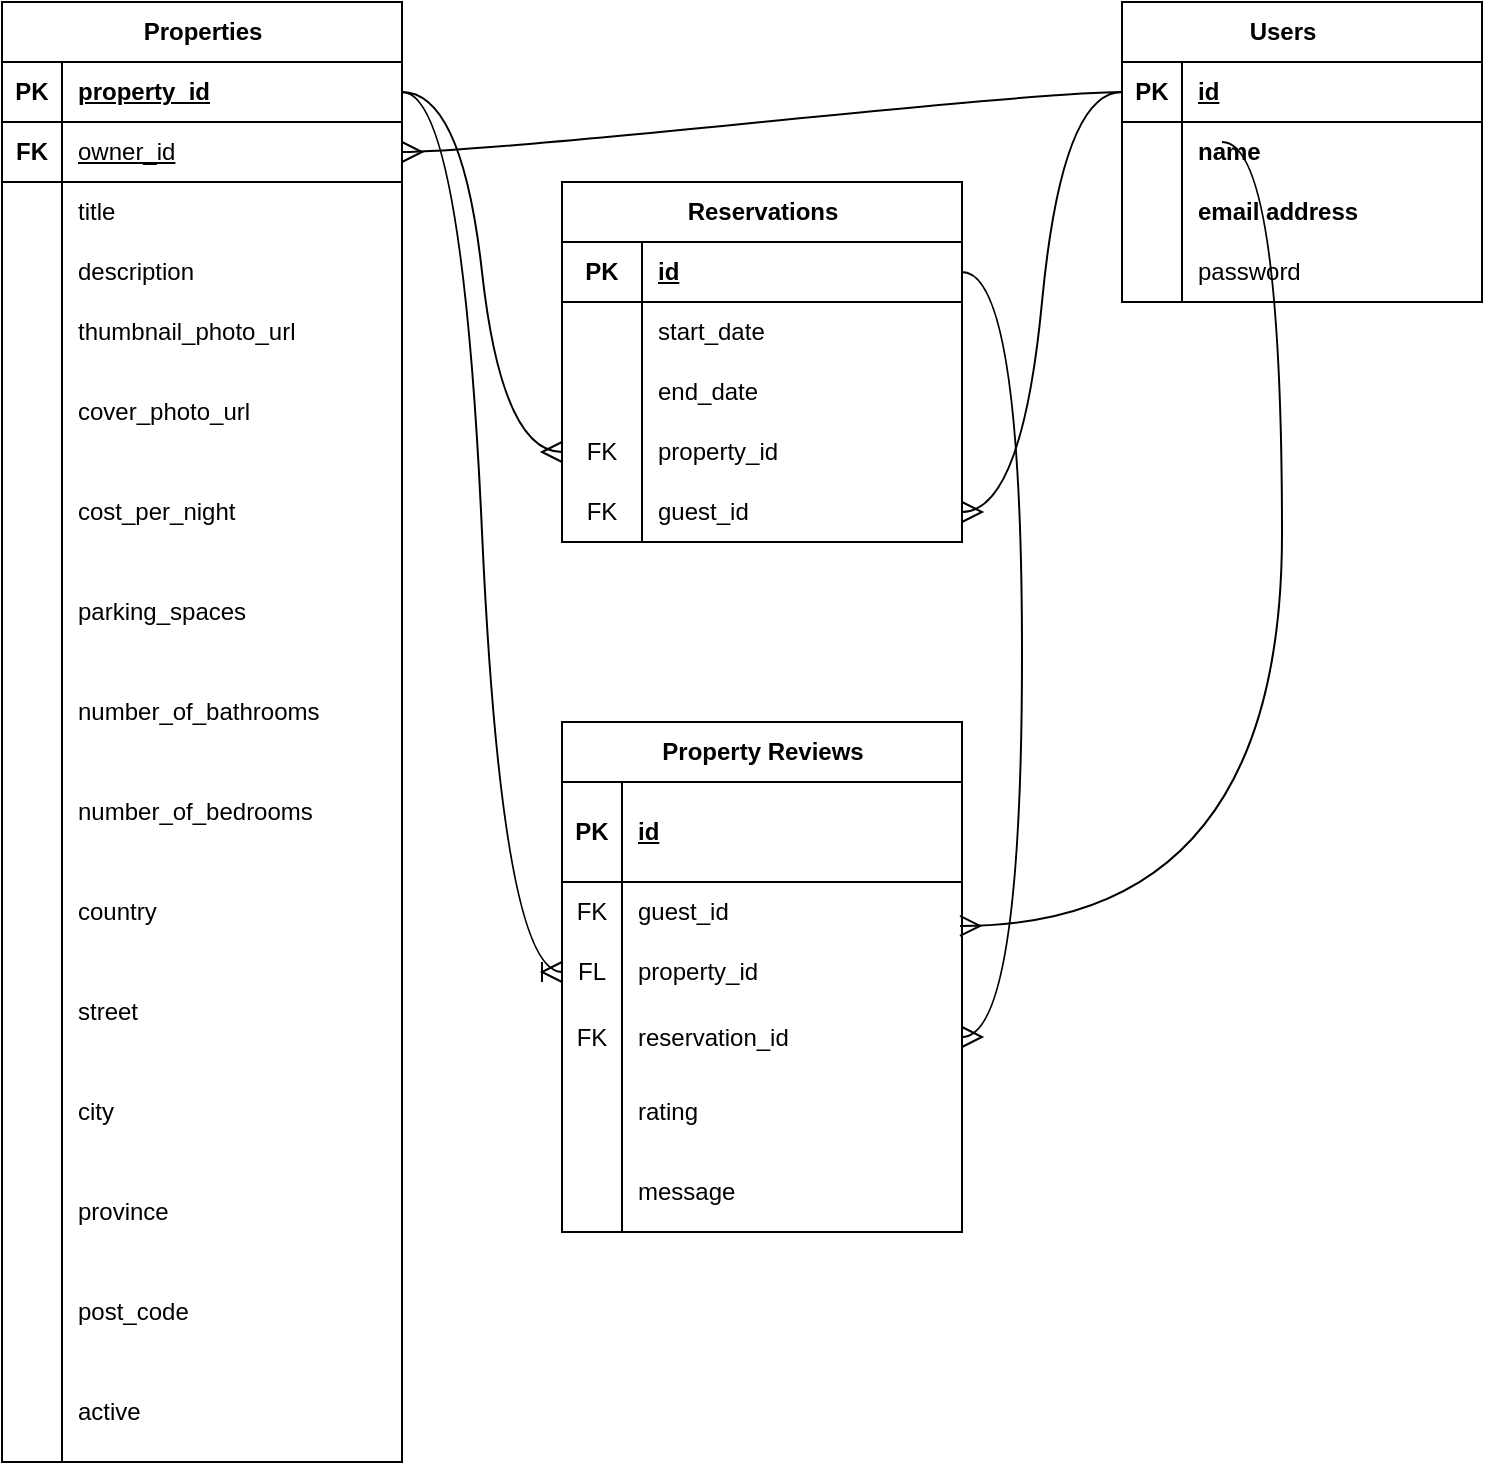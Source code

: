 <mxfile version="24.2.3" type="device">
  <diagram id="R2lEEEUBdFMjLlhIrx00" name="Page-1">
    <mxGraphModel dx="576" dy="642" grid="1" gridSize="10" guides="1" tooltips="1" connect="1" arrows="1" fold="1" page="1" pageScale="1" pageWidth="850" pageHeight="1100" math="0" shadow="0" extFonts="Permanent Marker^https://fonts.googleapis.com/css?family=Permanent+Marker">
      <root>
        <mxCell id="0" />
        <mxCell id="1" parent="0" />
        <mxCell id="JRQ84hIcLG89uaRr6k2U-57" value="Users&lt;span style=&quot;white-space: pre;&quot;&gt;&#x9;&lt;/span&gt;" style="shape=table;startSize=30;container=1;collapsible=1;childLayout=tableLayout;fixedRows=1;rowLines=0;fontStyle=1;align=center;resizeLast=1;html=1;" parent="1" vertex="1">
          <mxGeometry x="640" y="110" width="180" height="150" as="geometry" />
        </mxCell>
        <mxCell id="JRQ84hIcLG89uaRr6k2U-58" value="" style="shape=tableRow;horizontal=0;startSize=0;swimlaneHead=0;swimlaneBody=0;fillColor=none;collapsible=0;dropTarget=0;points=[[0,0.5],[1,0.5]];portConstraint=eastwest;top=0;left=0;right=0;bottom=1;" parent="JRQ84hIcLG89uaRr6k2U-57" vertex="1">
          <mxGeometry y="30" width="180" height="30" as="geometry" />
        </mxCell>
        <mxCell id="JRQ84hIcLG89uaRr6k2U-59" value="PK" style="shape=partialRectangle;connectable=0;fillColor=none;top=0;left=0;bottom=0;right=0;fontStyle=1;overflow=hidden;whiteSpace=wrap;html=1;" parent="JRQ84hIcLG89uaRr6k2U-58" vertex="1">
          <mxGeometry width="30" height="30" as="geometry">
            <mxRectangle width="30" height="30" as="alternateBounds" />
          </mxGeometry>
        </mxCell>
        <mxCell id="JRQ84hIcLG89uaRr6k2U-60" value="id" style="shape=partialRectangle;connectable=0;fillColor=none;top=0;left=0;bottom=0;right=0;align=left;spacingLeft=6;fontStyle=5;overflow=hidden;whiteSpace=wrap;html=1;" parent="JRQ84hIcLG89uaRr6k2U-58" vertex="1">
          <mxGeometry x="30" width="150" height="30" as="geometry">
            <mxRectangle width="150" height="30" as="alternateBounds" />
          </mxGeometry>
        </mxCell>
        <mxCell id="JRQ84hIcLG89uaRr6k2U-61" value="" style="shape=tableRow;horizontal=0;startSize=0;swimlaneHead=0;swimlaneBody=0;fillColor=none;collapsible=0;dropTarget=0;points=[[0,0.5],[1,0.5]];portConstraint=eastwest;top=0;left=0;right=0;bottom=0;" parent="JRQ84hIcLG89uaRr6k2U-57" vertex="1">
          <mxGeometry y="60" width="180" height="30" as="geometry" />
        </mxCell>
        <mxCell id="JRQ84hIcLG89uaRr6k2U-62" value="" style="shape=partialRectangle;connectable=0;fillColor=none;top=0;left=0;bottom=0;right=0;editable=1;overflow=hidden;whiteSpace=wrap;html=1;" parent="JRQ84hIcLG89uaRr6k2U-61" vertex="1">
          <mxGeometry width="30" height="30" as="geometry">
            <mxRectangle width="30" height="30" as="alternateBounds" />
          </mxGeometry>
        </mxCell>
        <mxCell id="JRQ84hIcLG89uaRr6k2U-63" value="name" style="shape=partialRectangle;connectable=0;fillColor=none;top=0;left=0;bottom=0;right=0;align=left;spacingLeft=6;overflow=hidden;whiteSpace=wrap;html=1;fontStyle=1" parent="JRQ84hIcLG89uaRr6k2U-61" vertex="1">
          <mxGeometry x="30" width="150" height="30" as="geometry">
            <mxRectangle width="150" height="30" as="alternateBounds" />
          </mxGeometry>
        </mxCell>
        <mxCell id="JRQ84hIcLG89uaRr6k2U-64" value="" style="shape=tableRow;horizontal=0;startSize=0;swimlaneHead=0;swimlaneBody=0;fillColor=none;collapsible=0;dropTarget=0;points=[[0,0.5],[1,0.5]];portConstraint=eastwest;top=0;left=0;right=0;bottom=0;" parent="JRQ84hIcLG89uaRr6k2U-57" vertex="1">
          <mxGeometry y="90" width="180" height="30" as="geometry" />
        </mxCell>
        <mxCell id="JRQ84hIcLG89uaRr6k2U-65" value="" style="shape=partialRectangle;connectable=0;fillColor=none;top=0;left=0;bottom=0;right=0;editable=1;overflow=hidden;whiteSpace=wrap;html=1;" parent="JRQ84hIcLG89uaRr6k2U-64" vertex="1">
          <mxGeometry width="30" height="30" as="geometry">
            <mxRectangle width="30" height="30" as="alternateBounds" />
          </mxGeometry>
        </mxCell>
        <mxCell id="JRQ84hIcLG89uaRr6k2U-66" value="email address" style="shape=partialRectangle;connectable=0;fillColor=none;top=0;left=0;bottom=0;right=0;align=left;spacingLeft=6;overflow=hidden;whiteSpace=wrap;html=1;fontStyle=1" parent="JRQ84hIcLG89uaRr6k2U-64" vertex="1">
          <mxGeometry x="30" width="150" height="30" as="geometry">
            <mxRectangle width="150" height="30" as="alternateBounds" />
          </mxGeometry>
        </mxCell>
        <mxCell id="JRQ84hIcLG89uaRr6k2U-67" value="" style="shape=tableRow;horizontal=0;startSize=0;swimlaneHead=0;swimlaneBody=0;fillColor=none;collapsible=0;dropTarget=0;points=[[0,0.5],[1,0.5]];portConstraint=eastwest;top=0;left=0;right=0;bottom=0;fontStyle=1" parent="JRQ84hIcLG89uaRr6k2U-57" vertex="1">
          <mxGeometry y="120" width="180" height="30" as="geometry" />
        </mxCell>
        <mxCell id="JRQ84hIcLG89uaRr6k2U-68" value="" style="shape=partialRectangle;connectable=0;fillColor=none;top=0;left=0;bottom=0;right=0;editable=1;overflow=hidden;whiteSpace=wrap;html=1;" parent="JRQ84hIcLG89uaRr6k2U-67" vertex="1">
          <mxGeometry width="30" height="30" as="geometry">
            <mxRectangle width="30" height="30" as="alternateBounds" />
          </mxGeometry>
        </mxCell>
        <mxCell id="JRQ84hIcLG89uaRr6k2U-69" value="password" style="shape=partialRectangle;connectable=0;fillColor=none;top=0;left=0;bottom=0;right=0;align=left;spacingLeft=6;overflow=hidden;whiteSpace=wrap;html=1;" parent="JRQ84hIcLG89uaRr6k2U-67" vertex="1">
          <mxGeometry x="30" width="150" height="30" as="geometry">
            <mxRectangle width="150" height="30" as="alternateBounds" />
          </mxGeometry>
        </mxCell>
        <mxCell id="JRQ84hIcLG89uaRr6k2U-70" value="Reservations" style="shape=table;startSize=30;container=1;collapsible=1;childLayout=tableLayout;fixedRows=1;rowLines=0;fontStyle=1;align=center;resizeLast=1;html=1;" parent="1" vertex="1">
          <mxGeometry x="360" y="200" width="200" height="180" as="geometry" />
        </mxCell>
        <mxCell id="JRQ84hIcLG89uaRr6k2U-71" value="" style="shape=tableRow;horizontal=0;startSize=0;swimlaneHead=0;swimlaneBody=0;fillColor=none;collapsible=0;dropTarget=0;points=[[0,0.5],[1,0.5]];portConstraint=eastwest;top=0;left=0;right=0;bottom=1;" parent="JRQ84hIcLG89uaRr6k2U-70" vertex="1">
          <mxGeometry y="30" width="200" height="30" as="geometry" />
        </mxCell>
        <mxCell id="JRQ84hIcLG89uaRr6k2U-72" value="PK" style="shape=partialRectangle;connectable=0;fillColor=none;top=0;left=0;bottom=0;right=0;fontStyle=1;overflow=hidden;whiteSpace=wrap;html=1;" parent="JRQ84hIcLG89uaRr6k2U-71" vertex="1">
          <mxGeometry width="40" height="30" as="geometry">
            <mxRectangle width="40" height="30" as="alternateBounds" />
          </mxGeometry>
        </mxCell>
        <mxCell id="JRQ84hIcLG89uaRr6k2U-73" value="id" style="shape=partialRectangle;connectable=0;fillColor=none;top=0;left=0;bottom=0;right=0;align=left;spacingLeft=6;fontStyle=5;overflow=hidden;whiteSpace=wrap;html=1;" parent="JRQ84hIcLG89uaRr6k2U-71" vertex="1">
          <mxGeometry x="40" width="160" height="30" as="geometry">
            <mxRectangle width="160" height="30" as="alternateBounds" />
          </mxGeometry>
        </mxCell>
        <mxCell id="JRQ84hIcLG89uaRr6k2U-74" value="" style="shape=tableRow;horizontal=0;startSize=0;swimlaneHead=0;swimlaneBody=0;fillColor=none;collapsible=0;dropTarget=0;points=[[0,0.5],[1,0.5]];portConstraint=eastwest;top=0;left=0;right=0;bottom=0;" parent="JRQ84hIcLG89uaRr6k2U-70" vertex="1">
          <mxGeometry y="60" width="200" height="30" as="geometry" />
        </mxCell>
        <mxCell id="JRQ84hIcLG89uaRr6k2U-75" value="" style="shape=partialRectangle;connectable=0;fillColor=none;top=0;left=0;bottom=0;right=0;editable=1;overflow=hidden;whiteSpace=wrap;html=1;" parent="JRQ84hIcLG89uaRr6k2U-74" vertex="1">
          <mxGeometry width="40" height="30" as="geometry">
            <mxRectangle width="40" height="30" as="alternateBounds" />
          </mxGeometry>
        </mxCell>
        <mxCell id="JRQ84hIcLG89uaRr6k2U-76" value="start_date" style="shape=partialRectangle;connectable=0;fillColor=none;top=0;left=0;bottom=0;right=0;align=left;spacingLeft=6;overflow=hidden;whiteSpace=wrap;html=1;" parent="JRQ84hIcLG89uaRr6k2U-74" vertex="1">
          <mxGeometry x="40" width="160" height="30" as="geometry">
            <mxRectangle width="160" height="30" as="alternateBounds" />
          </mxGeometry>
        </mxCell>
        <mxCell id="JRQ84hIcLG89uaRr6k2U-77" value="" style="shape=tableRow;horizontal=0;startSize=0;swimlaneHead=0;swimlaneBody=0;fillColor=none;collapsible=0;dropTarget=0;points=[[0,0.5],[1,0.5]];portConstraint=eastwest;top=0;left=0;right=0;bottom=0;" parent="JRQ84hIcLG89uaRr6k2U-70" vertex="1">
          <mxGeometry y="90" width="200" height="30" as="geometry" />
        </mxCell>
        <mxCell id="JRQ84hIcLG89uaRr6k2U-78" value="" style="shape=partialRectangle;connectable=0;fillColor=none;top=0;left=0;bottom=0;right=0;editable=1;overflow=hidden;whiteSpace=wrap;html=1;" parent="JRQ84hIcLG89uaRr6k2U-77" vertex="1">
          <mxGeometry width="40" height="30" as="geometry">
            <mxRectangle width="40" height="30" as="alternateBounds" />
          </mxGeometry>
        </mxCell>
        <mxCell id="JRQ84hIcLG89uaRr6k2U-79" value="end_date" style="shape=partialRectangle;connectable=0;fillColor=none;top=0;left=0;bottom=0;right=0;align=left;spacingLeft=6;overflow=hidden;whiteSpace=wrap;html=1;" parent="JRQ84hIcLG89uaRr6k2U-77" vertex="1">
          <mxGeometry x="40" width="160" height="30" as="geometry">
            <mxRectangle width="160" height="30" as="alternateBounds" />
          </mxGeometry>
        </mxCell>
        <mxCell id="JRQ84hIcLG89uaRr6k2U-80" value="" style="shape=tableRow;horizontal=0;startSize=0;swimlaneHead=0;swimlaneBody=0;fillColor=none;collapsible=0;dropTarget=0;points=[[0,0.5],[1,0.5]];portConstraint=eastwest;top=0;left=0;right=0;bottom=0;" parent="JRQ84hIcLG89uaRr6k2U-70" vertex="1">
          <mxGeometry y="120" width="200" height="30" as="geometry" />
        </mxCell>
        <mxCell id="JRQ84hIcLG89uaRr6k2U-81" value="FK" style="shape=partialRectangle;connectable=0;fillColor=none;top=0;left=0;bottom=0;right=0;editable=1;overflow=hidden;whiteSpace=wrap;html=1;" parent="JRQ84hIcLG89uaRr6k2U-80" vertex="1">
          <mxGeometry width="40" height="30" as="geometry">
            <mxRectangle width="40" height="30" as="alternateBounds" />
          </mxGeometry>
        </mxCell>
        <mxCell id="JRQ84hIcLG89uaRr6k2U-82" value="property_id" style="shape=partialRectangle;connectable=0;fillColor=none;top=0;left=0;bottom=0;right=0;align=left;spacingLeft=6;overflow=hidden;whiteSpace=wrap;html=1;" parent="JRQ84hIcLG89uaRr6k2U-80" vertex="1">
          <mxGeometry x="40" width="160" height="30" as="geometry">
            <mxRectangle width="160" height="30" as="alternateBounds" />
          </mxGeometry>
        </mxCell>
        <mxCell id="TPzhGmkGoJTmbgq7NkFf-1" value="" style="shape=tableRow;horizontal=0;startSize=0;swimlaneHead=0;swimlaneBody=0;fillColor=none;collapsible=0;dropTarget=0;points=[[0,0.5],[1,0.5]];portConstraint=eastwest;top=0;left=0;right=0;bottom=0;" vertex="1" parent="JRQ84hIcLG89uaRr6k2U-70">
          <mxGeometry y="150" width="200" height="30" as="geometry" />
        </mxCell>
        <mxCell id="TPzhGmkGoJTmbgq7NkFf-2" value="FK" style="shape=partialRectangle;connectable=0;fillColor=none;top=0;left=0;bottom=0;right=0;editable=1;overflow=hidden;whiteSpace=wrap;html=1;" vertex="1" parent="TPzhGmkGoJTmbgq7NkFf-1">
          <mxGeometry width="40" height="30" as="geometry">
            <mxRectangle width="40" height="30" as="alternateBounds" />
          </mxGeometry>
        </mxCell>
        <mxCell id="TPzhGmkGoJTmbgq7NkFf-3" value="guest_id" style="shape=partialRectangle;connectable=0;fillColor=none;top=0;left=0;bottom=0;right=0;align=left;spacingLeft=6;overflow=hidden;whiteSpace=wrap;html=1;" vertex="1" parent="TPzhGmkGoJTmbgq7NkFf-1">
          <mxGeometry x="40" width="160" height="30" as="geometry">
            <mxRectangle width="160" height="30" as="alternateBounds" />
          </mxGeometry>
        </mxCell>
        <mxCell id="JRQ84hIcLG89uaRr6k2U-83" value="Properties" style="shape=table;startSize=30;container=1;collapsible=1;childLayout=tableLayout;fixedRows=1;rowLines=0;fontStyle=1;align=center;resizeLast=1;html=1;" parent="1" vertex="1">
          <mxGeometry x="80" y="110" width="200" height="730" as="geometry" />
        </mxCell>
        <mxCell id="JRQ84hIcLG89uaRr6k2U-84" value="" style="shape=tableRow;horizontal=0;startSize=0;swimlaneHead=0;swimlaneBody=0;fillColor=none;collapsible=0;dropTarget=0;points=[[0,0.5],[1,0.5]];portConstraint=eastwest;top=0;left=0;right=0;bottom=1;" parent="JRQ84hIcLG89uaRr6k2U-83" vertex="1">
          <mxGeometry y="30" width="200" height="30" as="geometry" />
        </mxCell>
        <mxCell id="JRQ84hIcLG89uaRr6k2U-85" value="PK" style="shape=partialRectangle;connectable=0;fillColor=none;top=0;left=0;bottom=0;right=0;fontStyle=1;overflow=hidden;whiteSpace=wrap;html=1;" parent="JRQ84hIcLG89uaRr6k2U-84" vertex="1">
          <mxGeometry width="30" height="30" as="geometry">
            <mxRectangle width="30" height="30" as="alternateBounds" />
          </mxGeometry>
        </mxCell>
        <mxCell id="JRQ84hIcLG89uaRr6k2U-86" value="property_id" style="shape=partialRectangle;connectable=0;fillColor=none;top=0;left=0;bottom=0;right=0;align=left;spacingLeft=6;fontStyle=5;overflow=hidden;whiteSpace=wrap;html=1;" parent="JRQ84hIcLG89uaRr6k2U-84" vertex="1">
          <mxGeometry x="30" width="170" height="30" as="geometry">
            <mxRectangle width="170" height="30" as="alternateBounds" />
          </mxGeometry>
        </mxCell>
        <mxCell id="JRQ84hIcLG89uaRr6k2U-195" value="" style="shape=tableRow;horizontal=0;startSize=0;swimlaneHead=0;swimlaneBody=0;fillColor=none;collapsible=0;dropTarget=0;points=[[0,0.5],[1,0.5]];portConstraint=eastwest;top=0;left=0;right=0;bottom=1;" parent="JRQ84hIcLG89uaRr6k2U-83" vertex="1">
          <mxGeometry y="60" width="200" height="30" as="geometry" />
        </mxCell>
        <mxCell id="JRQ84hIcLG89uaRr6k2U-196" value="FK" style="shape=partialRectangle;connectable=0;fillColor=none;top=0;left=0;bottom=0;right=0;fontStyle=1;overflow=hidden;whiteSpace=wrap;html=1;" parent="JRQ84hIcLG89uaRr6k2U-195" vertex="1">
          <mxGeometry width="30" height="30" as="geometry">
            <mxRectangle width="30" height="30" as="alternateBounds" />
          </mxGeometry>
        </mxCell>
        <mxCell id="JRQ84hIcLG89uaRr6k2U-197" value="owner_id" style="shape=partialRectangle;connectable=0;fillColor=none;top=0;left=0;bottom=0;right=0;align=left;spacingLeft=6;fontStyle=4;overflow=hidden;whiteSpace=wrap;html=1;" parent="JRQ84hIcLG89uaRr6k2U-195" vertex="1">
          <mxGeometry x="30" width="170" height="30" as="geometry">
            <mxRectangle width="170" height="30" as="alternateBounds" />
          </mxGeometry>
        </mxCell>
        <mxCell id="JRQ84hIcLG89uaRr6k2U-87" value="" style="shape=tableRow;horizontal=0;startSize=0;swimlaneHead=0;swimlaneBody=0;fillColor=none;collapsible=0;dropTarget=0;points=[[0,0.5],[1,0.5]];portConstraint=eastwest;top=0;left=0;right=0;bottom=0;" parent="JRQ84hIcLG89uaRr6k2U-83" vertex="1">
          <mxGeometry y="90" width="200" height="30" as="geometry" />
        </mxCell>
        <mxCell id="JRQ84hIcLG89uaRr6k2U-88" value="" style="shape=partialRectangle;connectable=0;fillColor=none;top=0;left=0;bottom=0;right=0;editable=1;overflow=hidden;whiteSpace=wrap;html=1;" parent="JRQ84hIcLG89uaRr6k2U-87" vertex="1">
          <mxGeometry width="30" height="30" as="geometry">
            <mxRectangle width="30" height="30" as="alternateBounds" />
          </mxGeometry>
        </mxCell>
        <mxCell id="JRQ84hIcLG89uaRr6k2U-89" value="title" style="shape=partialRectangle;connectable=0;fillColor=none;top=0;left=0;bottom=0;right=0;align=left;spacingLeft=6;overflow=hidden;whiteSpace=wrap;html=1;" parent="JRQ84hIcLG89uaRr6k2U-87" vertex="1">
          <mxGeometry x="30" width="170" height="30" as="geometry">
            <mxRectangle width="170" height="30" as="alternateBounds" />
          </mxGeometry>
        </mxCell>
        <mxCell id="JRQ84hIcLG89uaRr6k2U-90" value="" style="shape=tableRow;horizontal=0;startSize=0;swimlaneHead=0;swimlaneBody=0;fillColor=none;collapsible=0;dropTarget=0;points=[[0,0.5],[1,0.5]];portConstraint=eastwest;top=0;left=0;right=0;bottom=0;" parent="JRQ84hIcLG89uaRr6k2U-83" vertex="1">
          <mxGeometry y="120" width="200" height="30" as="geometry" />
        </mxCell>
        <mxCell id="JRQ84hIcLG89uaRr6k2U-91" value="" style="shape=partialRectangle;connectable=0;fillColor=none;top=0;left=0;bottom=0;right=0;editable=1;overflow=hidden;whiteSpace=wrap;html=1;" parent="JRQ84hIcLG89uaRr6k2U-90" vertex="1">
          <mxGeometry width="30" height="30" as="geometry">
            <mxRectangle width="30" height="30" as="alternateBounds" />
          </mxGeometry>
        </mxCell>
        <mxCell id="JRQ84hIcLG89uaRr6k2U-92" value="description" style="shape=partialRectangle;connectable=0;fillColor=none;top=0;left=0;bottom=0;right=0;align=left;spacingLeft=6;overflow=hidden;whiteSpace=wrap;html=1;" parent="JRQ84hIcLG89uaRr6k2U-90" vertex="1">
          <mxGeometry x="30" width="170" height="30" as="geometry">
            <mxRectangle width="170" height="30" as="alternateBounds" />
          </mxGeometry>
        </mxCell>
        <mxCell id="JRQ84hIcLG89uaRr6k2U-93" value="" style="shape=tableRow;horizontal=0;startSize=0;swimlaneHead=0;swimlaneBody=0;fillColor=none;collapsible=0;dropTarget=0;points=[[0,0.5],[1,0.5]];portConstraint=eastwest;top=0;left=0;right=0;bottom=0;" parent="JRQ84hIcLG89uaRr6k2U-83" vertex="1">
          <mxGeometry y="150" width="200" height="30" as="geometry" />
        </mxCell>
        <mxCell id="JRQ84hIcLG89uaRr6k2U-94" value="" style="shape=partialRectangle;connectable=0;fillColor=none;top=0;left=0;bottom=0;right=0;editable=1;overflow=hidden;whiteSpace=wrap;html=1;" parent="JRQ84hIcLG89uaRr6k2U-93" vertex="1">
          <mxGeometry width="30" height="30" as="geometry">
            <mxRectangle width="30" height="30" as="alternateBounds" />
          </mxGeometry>
        </mxCell>
        <mxCell id="JRQ84hIcLG89uaRr6k2U-95" value="thumbnail_photo_url" style="shape=partialRectangle;connectable=0;fillColor=none;top=0;left=0;bottom=0;right=0;align=left;spacingLeft=6;overflow=hidden;whiteSpace=wrap;html=1;" parent="JRQ84hIcLG89uaRr6k2U-93" vertex="1">
          <mxGeometry x="30" width="170" height="30" as="geometry">
            <mxRectangle width="170" height="30" as="alternateBounds" />
          </mxGeometry>
        </mxCell>
        <mxCell id="JRQ84hIcLG89uaRr6k2U-149" value="" style="shape=tableRow;horizontal=0;startSize=0;swimlaneHead=0;swimlaneBody=0;fillColor=none;collapsible=0;dropTarget=0;points=[[0,0.5],[1,0.5]];portConstraint=eastwest;top=0;left=0;right=0;bottom=0;" parent="JRQ84hIcLG89uaRr6k2U-83" vertex="1">
          <mxGeometry y="180" width="200" height="50" as="geometry" />
        </mxCell>
        <mxCell id="JRQ84hIcLG89uaRr6k2U-150" value="" style="shape=partialRectangle;connectable=0;fillColor=none;top=0;left=0;bottom=0;right=0;editable=1;overflow=hidden;whiteSpace=wrap;html=1;" parent="JRQ84hIcLG89uaRr6k2U-149" vertex="1">
          <mxGeometry width="30" height="50" as="geometry">
            <mxRectangle width="30" height="50" as="alternateBounds" />
          </mxGeometry>
        </mxCell>
        <mxCell id="JRQ84hIcLG89uaRr6k2U-151" value="cover_photo_url" style="shape=partialRectangle;connectable=0;fillColor=none;top=0;left=0;bottom=0;right=0;align=left;spacingLeft=6;overflow=hidden;whiteSpace=wrap;html=1;" parent="JRQ84hIcLG89uaRr6k2U-149" vertex="1">
          <mxGeometry x="30" width="170" height="50" as="geometry">
            <mxRectangle width="170" height="50" as="alternateBounds" />
          </mxGeometry>
        </mxCell>
        <mxCell id="JRQ84hIcLG89uaRr6k2U-152" value="" style="shape=tableRow;horizontal=0;startSize=0;swimlaneHead=0;swimlaneBody=0;fillColor=none;collapsible=0;dropTarget=0;points=[[0,0.5],[1,0.5]];portConstraint=eastwest;top=0;left=0;right=0;bottom=0;" parent="JRQ84hIcLG89uaRr6k2U-83" vertex="1">
          <mxGeometry y="230" width="200" height="50" as="geometry" />
        </mxCell>
        <mxCell id="JRQ84hIcLG89uaRr6k2U-153" value="" style="shape=partialRectangle;connectable=0;fillColor=none;top=0;left=0;bottom=0;right=0;editable=1;overflow=hidden;whiteSpace=wrap;html=1;" parent="JRQ84hIcLG89uaRr6k2U-152" vertex="1">
          <mxGeometry width="30" height="50" as="geometry">
            <mxRectangle width="30" height="50" as="alternateBounds" />
          </mxGeometry>
        </mxCell>
        <mxCell id="JRQ84hIcLG89uaRr6k2U-154" value="cost_per_night" style="shape=partialRectangle;connectable=0;fillColor=none;top=0;left=0;bottom=0;right=0;align=left;spacingLeft=6;overflow=hidden;whiteSpace=wrap;html=1;" parent="JRQ84hIcLG89uaRr6k2U-152" vertex="1">
          <mxGeometry x="30" width="170" height="50" as="geometry">
            <mxRectangle width="170" height="50" as="alternateBounds" />
          </mxGeometry>
        </mxCell>
        <mxCell id="JRQ84hIcLG89uaRr6k2U-155" value="" style="shape=tableRow;horizontal=0;startSize=0;swimlaneHead=0;swimlaneBody=0;fillColor=none;collapsible=0;dropTarget=0;points=[[0,0.5],[1,0.5]];portConstraint=eastwest;top=0;left=0;right=0;bottom=0;" parent="JRQ84hIcLG89uaRr6k2U-83" vertex="1">
          <mxGeometry y="280" width="200" height="50" as="geometry" />
        </mxCell>
        <mxCell id="JRQ84hIcLG89uaRr6k2U-156" value="" style="shape=partialRectangle;connectable=0;fillColor=none;top=0;left=0;bottom=0;right=0;editable=1;overflow=hidden;whiteSpace=wrap;html=1;" parent="JRQ84hIcLG89uaRr6k2U-155" vertex="1">
          <mxGeometry width="30" height="50" as="geometry">
            <mxRectangle width="30" height="50" as="alternateBounds" />
          </mxGeometry>
        </mxCell>
        <mxCell id="JRQ84hIcLG89uaRr6k2U-157" value="parking_spaces" style="shape=partialRectangle;connectable=0;fillColor=none;top=0;left=0;bottom=0;right=0;align=left;spacingLeft=6;overflow=hidden;whiteSpace=wrap;html=1;" parent="JRQ84hIcLG89uaRr6k2U-155" vertex="1">
          <mxGeometry x="30" width="170" height="50" as="geometry">
            <mxRectangle width="170" height="50" as="alternateBounds" />
          </mxGeometry>
        </mxCell>
        <mxCell id="JRQ84hIcLG89uaRr6k2U-164" value="" style="shape=tableRow;horizontal=0;startSize=0;swimlaneHead=0;swimlaneBody=0;fillColor=none;collapsible=0;dropTarget=0;points=[[0,0.5],[1,0.5]];portConstraint=eastwest;top=0;left=0;right=0;bottom=0;" parent="JRQ84hIcLG89uaRr6k2U-83" vertex="1">
          <mxGeometry y="330" width="200" height="50" as="geometry" />
        </mxCell>
        <mxCell id="JRQ84hIcLG89uaRr6k2U-165" value="" style="shape=partialRectangle;connectable=0;fillColor=none;top=0;left=0;bottom=0;right=0;editable=1;overflow=hidden;whiteSpace=wrap;html=1;" parent="JRQ84hIcLG89uaRr6k2U-164" vertex="1">
          <mxGeometry width="30" height="50" as="geometry">
            <mxRectangle width="30" height="50" as="alternateBounds" />
          </mxGeometry>
        </mxCell>
        <mxCell id="JRQ84hIcLG89uaRr6k2U-166" value="number_of_bathrooms" style="shape=partialRectangle;connectable=0;fillColor=none;top=0;left=0;bottom=0;right=0;align=left;spacingLeft=6;overflow=hidden;whiteSpace=wrap;html=1;" parent="JRQ84hIcLG89uaRr6k2U-164" vertex="1">
          <mxGeometry x="30" width="170" height="50" as="geometry">
            <mxRectangle width="170" height="50" as="alternateBounds" />
          </mxGeometry>
        </mxCell>
        <mxCell id="JRQ84hIcLG89uaRr6k2U-167" value="" style="shape=tableRow;horizontal=0;startSize=0;swimlaneHead=0;swimlaneBody=0;fillColor=none;collapsible=0;dropTarget=0;points=[[0,0.5],[1,0.5]];portConstraint=eastwest;top=0;left=0;right=0;bottom=0;" parent="JRQ84hIcLG89uaRr6k2U-83" vertex="1">
          <mxGeometry y="380" width="200" height="50" as="geometry" />
        </mxCell>
        <mxCell id="JRQ84hIcLG89uaRr6k2U-168" value="&lt;div&gt;&lt;br/&gt;&lt;/div&gt;" style="shape=partialRectangle;connectable=0;fillColor=none;top=0;left=0;bottom=0;right=0;editable=1;overflow=hidden;whiteSpace=wrap;html=1;" parent="JRQ84hIcLG89uaRr6k2U-167" vertex="1">
          <mxGeometry width="30" height="50" as="geometry">
            <mxRectangle width="30" height="50" as="alternateBounds" />
          </mxGeometry>
        </mxCell>
        <mxCell id="JRQ84hIcLG89uaRr6k2U-169" value="number_of_bedrooms" style="shape=partialRectangle;connectable=0;fillColor=none;top=0;left=0;bottom=0;right=0;align=left;spacingLeft=6;overflow=hidden;whiteSpace=wrap;html=1;" parent="JRQ84hIcLG89uaRr6k2U-167" vertex="1">
          <mxGeometry x="30" width="170" height="50" as="geometry">
            <mxRectangle width="170" height="50" as="alternateBounds" />
          </mxGeometry>
        </mxCell>
        <mxCell id="JRQ84hIcLG89uaRr6k2U-170" value="" style="shape=tableRow;horizontal=0;startSize=0;swimlaneHead=0;swimlaneBody=0;fillColor=none;collapsible=0;dropTarget=0;points=[[0,0.5],[1,0.5]];portConstraint=eastwest;top=0;left=0;right=0;bottom=0;" parent="JRQ84hIcLG89uaRr6k2U-83" vertex="1">
          <mxGeometry y="430" width="200" height="50" as="geometry" />
        </mxCell>
        <mxCell id="JRQ84hIcLG89uaRr6k2U-171" value="&lt;div&gt;&lt;br/&gt;&lt;/div&gt;" style="shape=partialRectangle;connectable=0;fillColor=none;top=0;left=0;bottom=0;right=0;editable=1;overflow=hidden;whiteSpace=wrap;html=1;" parent="JRQ84hIcLG89uaRr6k2U-170" vertex="1">
          <mxGeometry width="30" height="50" as="geometry">
            <mxRectangle width="30" height="50" as="alternateBounds" />
          </mxGeometry>
        </mxCell>
        <mxCell id="JRQ84hIcLG89uaRr6k2U-172" value="country&lt;span style=&quot;white-space: pre;&quot;&gt;&#x9;&lt;/span&gt;" style="shape=partialRectangle;connectable=0;fillColor=none;top=0;left=0;bottom=0;right=0;align=left;spacingLeft=6;overflow=hidden;whiteSpace=wrap;html=1;" parent="JRQ84hIcLG89uaRr6k2U-170" vertex="1">
          <mxGeometry x="30" width="170" height="50" as="geometry">
            <mxRectangle width="170" height="50" as="alternateBounds" />
          </mxGeometry>
        </mxCell>
        <mxCell id="JRQ84hIcLG89uaRr6k2U-173" value="" style="shape=tableRow;horizontal=0;startSize=0;swimlaneHead=0;swimlaneBody=0;fillColor=none;collapsible=0;dropTarget=0;points=[[0,0.5],[1,0.5]];portConstraint=eastwest;top=0;left=0;right=0;bottom=0;" parent="JRQ84hIcLG89uaRr6k2U-83" vertex="1">
          <mxGeometry y="480" width="200" height="50" as="geometry" />
        </mxCell>
        <mxCell id="JRQ84hIcLG89uaRr6k2U-174" value="&lt;div&gt;&lt;br/&gt;&lt;/div&gt;" style="shape=partialRectangle;connectable=0;fillColor=none;top=0;left=0;bottom=0;right=0;editable=1;overflow=hidden;whiteSpace=wrap;html=1;" parent="JRQ84hIcLG89uaRr6k2U-173" vertex="1">
          <mxGeometry width="30" height="50" as="geometry">
            <mxRectangle width="30" height="50" as="alternateBounds" />
          </mxGeometry>
        </mxCell>
        <mxCell id="JRQ84hIcLG89uaRr6k2U-175" value="street" style="shape=partialRectangle;connectable=0;fillColor=none;top=0;left=0;bottom=0;right=0;align=left;spacingLeft=6;overflow=hidden;whiteSpace=wrap;html=1;" parent="JRQ84hIcLG89uaRr6k2U-173" vertex="1">
          <mxGeometry x="30" width="170" height="50" as="geometry">
            <mxRectangle width="170" height="50" as="alternateBounds" />
          </mxGeometry>
        </mxCell>
        <mxCell id="JRQ84hIcLG89uaRr6k2U-176" value="" style="shape=tableRow;horizontal=0;startSize=0;swimlaneHead=0;swimlaneBody=0;fillColor=none;collapsible=0;dropTarget=0;points=[[0,0.5],[1,0.5]];portConstraint=eastwest;top=0;left=0;right=0;bottom=0;" parent="JRQ84hIcLG89uaRr6k2U-83" vertex="1">
          <mxGeometry y="530" width="200" height="50" as="geometry" />
        </mxCell>
        <mxCell id="JRQ84hIcLG89uaRr6k2U-177" value="&lt;div&gt;&lt;br/&gt;&lt;/div&gt;" style="shape=partialRectangle;connectable=0;fillColor=none;top=0;left=0;bottom=0;right=0;editable=1;overflow=hidden;whiteSpace=wrap;html=1;" parent="JRQ84hIcLG89uaRr6k2U-176" vertex="1">
          <mxGeometry width="30" height="50" as="geometry">
            <mxRectangle width="30" height="50" as="alternateBounds" />
          </mxGeometry>
        </mxCell>
        <mxCell id="JRQ84hIcLG89uaRr6k2U-178" value="city" style="shape=partialRectangle;connectable=0;fillColor=none;top=0;left=0;bottom=0;right=0;align=left;spacingLeft=6;overflow=hidden;whiteSpace=wrap;html=1;" parent="JRQ84hIcLG89uaRr6k2U-176" vertex="1">
          <mxGeometry x="30" width="170" height="50" as="geometry">
            <mxRectangle width="170" height="50" as="alternateBounds" />
          </mxGeometry>
        </mxCell>
        <mxCell id="JRQ84hIcLG89uaRr6k2U-179" value="" style="shape=tableRow;horizontal=0;startSize=0;swimlaneHead=0;swimlaneBody=0;fillColor=none;collapsible=0;dropTarget=0;points=[[0,0.5],[1,0.5]];portConstraint=eastwest;top=0;left=0;right=0;bottom=0;" parent="JRQ84hIcLG89uaRr6k2U-83" vertex="1">
          <mxGeometry y="580" width="200" height="50" as="geometry" />
        </mxCell>
        <mxCell id="JRQ84hIcLG89uaRr6k2U-180" value="&lt;div&gt;&lt;br/&gt;&lt;/div&gt;" style="shape=partialRectangle;connectable=0;fillColor=none;top=0;left=0;bottom=0;right=0;editable=1;overflow=hidden;whiteSpace=wrap;html=1;" parent="JRQ84hIcLG89uaRr6k2U-179" vertex="1">
          <mxGeometry width="30" height="50" as="geometry">
            <mxRectangle width="30" height="50" as="alternateBounds" />
          </mxGeometry>
        </mxCell>
        <mxCell id="JRQ84hIcLG89uaRr6k2U-181" value="province" style="shape=partialRectangle;connectable=0;fillColor=none;top=0;left=0;bottom=0;right=0;align=left;spacingLeft=6;overflow=hidden;whiteSpace=wrap;html=1;" parent="JRQ84hIcLG89uaRr6k2U-179" vertex="1">
          <mxGeometry x="30" width="170" height="50" as="geometry">
            <mxRectangle width="170" height="50" as="alternateBounds" />
          </mxGeometry>
        </mxCell>
        <mxCell id="JRQ84hIcLG89uaRr6k2U-182" value="" style="shape=tableRow;horizontal=0;startSize=0;swimlaneHead=0;swimlaneBody=0;fillColor=none;collapsible=0;dropTarget=0;points=[[0,0.5],[1,0.5]];portConstraint=eastwest;top=0;left=0;right=0;bottom=0;" parent="JRQ84hIcLG89uaRr6k2U-83" vertex="1">
          <mxGeometry y="630" width="200" height="50" as="geometry" />
        </mxCell>
        <mxCell id="JRQ84hIcLG89uaRr6k2U-183" value="&lt;div&gt;&lt;br/&gt;&lt;/div&gt;" style="shape=partialRectangle;connectable=0;fillColor=none;top=0;left=0;bottom=0;right=0;editable=1;overflow=hidden;whiteSpace=wrap;html=1;" parent="JRQ84hIcLG89uaRr6k2U-182" vertex="1">
          <mxGeometry width="30" height="50" as="geometry">
            <mxRectangle width="30" height="50" as="alternateBounds" />
          </mxGeometry>
        </mxCell>
        <mxCell id="JRQ84hIcLG89uaRr6k2U-184" value="post_code" style="shape=partialRectangle;connectable=0;fillColor=none;top=0;left=0;bottom=0;right=0;align=left;spacingLeft=6;overflow=hidden;whiteSpace=wrap;html=1;" parent="JRQ84hIcLG89uaRr6k2U-182" vertex="1">
          <mxGeometry x="30" width="170" height="50" as="geometry">
            <mxRectangle width="170" height="50" as="alternateBounds" />
          </mxGeometry>
        </mxCell>
        <mxCell id="JRQ84hIcLG89uaRr6k2U-185" value="" style="shape=tableRow;horizontal=0;startSize=0;swimlaneHead=0;swimlaneBody=0;fillColor=none;collapsible=0;dropTarget=0;points=[[0,0.5],[1,0.5]];portConstraint=eastwest;top=0;left=0;right=0;bottom=0;" parent="JRQ84hIcLG89uaRr6k2U-83" vertex="1">
          <mxGeometry y="680" width="200" height="50" as="geometry" />
        </mxCell>
        <mxCell id="JRQ84hIcLG89uaRr6k2U-186" value="&lt;div&gt;&lt;br/&gt;&lt;/div&gt;" style="shape=partialRectangle;connectable=0;fillColor=none;top=0;left=0;bottom=0;right=0;editable=1;overflow=hidden;whiteSpace=wrap;html=1;" parent="JRQ84hIcLG89uaRr6k2U-185" vertex="1">
          <mxGeometry width="30" height="50" as="geometry">
            <mxRectangle width="30" height="50" as="alternateBounds" />
          </mxGeometry>
        </mxCell>
        <mxCell id="JRQ84hIcLG89uaRr6k2U-187" value="active" style="shape=partialRectangle;connectable=0;fillColor=none;top=0;left=0;bottom=0;right=0;align=left;spacingLeft=6;overflow=hidden;whiteSpace=wrap;html=1;" parent="JRQ84hIcLG89uaRr6k2U-185" vertex="1">
          <mxGeometry x="30" width="170" height="50" as="geometry">
            <mxRectangle width="170" height="50" as="alternateBounds" />
          </mxGeometry>
        </mxCell>
        <mxCell id="JRQ84hIcLG89uaRr6k2U-96" value="Property Reviews" style="shape=table;startSize=30;container=1;collapsible=1;childLayout=tableLayout;fixedRows=1;rowLines=0;fontStyle=1;align=center;resizeLast=1;html=1;" parent="1" vertex="1">
          <mxGeometry x="360" y="470" width="200" height="255" as="geometry" />
        </mxCell>
        <mxCell id="JRQ84hIcLG89uaRr6k2U-97" value="" style="shape=tableRow;horizontal=0;startSize=0;swimlaneHead=0;swimlaneBody=0;fillColor=none;collapsible=0;dropTarget=0;points=[[0,0.5],[1,0.5]];portConstraint=eastwest;top=0;left=0;right=0;bottom=1;" parent="JRQ84hIcLG89uaRr6k2U-96" vertex="1">
          <mxGeometry y="30" width="200" height="50" as="geometry" />
        </mxCell>
        <mxCell id="JRQ84hIcLG89uaRr6k2U-98" value="PK" style="shape=partialRectangle;connectable=0;fillColor=none;top=0;left=0;bottom=0;right=0;fontStyle=1;overflow=hidden;whiteSpace=wrap;html=1;" parent="JRQ84hIcLG89uaRr6k2U-97" vertex="1">
          <mxGeometry width="30" height="50" as="geometry">
            <mxRectangle width="30" height="50" as="alternateBounds" />
          </mxGeometry>
        </mxCell>
        <mxCell id="JRQ84hIcLG89uaRr6k2U-99" value="id" style="shape=partialRectangle;connectable=0;fillColor=none;top=0;left=0;bottom=0;right=0;align=left;spacingLeft=6;fontStyle=5;overflow=hidden;whiteSpace=wrap;html=1;" parent="JRQ84hIcLG89uaRr6k2U-97" vertex="1">
          <mxGeometry x="30" width="170" height="50" as="geometry">
            <mxRectangle width="170" height="50" as="alternateBounds" />
          </mxGeometry>
        </mxCell>
        <mxCell id="JRQ84hIcLG89uaRr6k2U-100" value="" style="shape=tableRow;horizontal=0;startSize=0;swimlaneHead=0;swimlaneBody=0;fillColor=none;collapsible=0;dropTarget=0;points=[[0,0.5],[1,0.5]];portConstraint=eastwest;top=0;left=0;right=0;bottom=0;" parent="JRQ84hIcLG89uaRr6k2U-96" vertex="1">
          <mxGeometry y="80" width="200" height="30" as="geometry" />
        </mxCell>
        <mxCell id="JRQ84hIcLG89uaRr6k2U-101" value="FK" style="shape=partialRectangle;connectable=0;fillColor=none;top=0;left=0;bottom=0;right=0;editable=1;overflow=hidden;whiteSpace=wrap;html=1;" parent="JRQ84hIcLG89uaRr6k2U-100" vertex="1">
          <mxGeometry width="30" height="30" as="geometry">
            <mxRectangle width="30" height="30" as="alternateBounds" />
          </mxGeometry>
        </mxCell>
        <mxCell id="JRQ84hIcLG89uaRr6k2U-102" value="guest_id" style="shape=partialRectangle;connectable=0;fillColor=none;top=0;left=0;bottom=0;right=0;align=left;spacingLeft=6;overflow=hidden;whiteSpace=wrap;html=1;" parent="JRQ84hIcLG89uaRr6k2U-100" vertex="1">
          <mxGeometry x="30" width="170" height="30" as="geometry">
            <mxRectangle width="170" height="30" as="alternateBounds" />
          </mxGeometry>
        </mxCell>
        <mxCell id="JRQ84hIcLG89uaRr6k2U-103" value="" style="shape=tableRow;horizontal=0;startSize=0;swimlaneHead=0;swimlaneBody=0;fillColor=none;collapsible=0;dropTarget=0;points=[[0,0.5],[1,0.5]];portConstraint=eastwest;top=0;left=0;right=0;bottom=0;" parent="JRQ84hIcLG89uaRr6k2U-96" vertex="1">
          <mxGeometry y="110" width="200" height="30" as="geometry" />
        </mxCell>
        <mxCell id="JRQ84hIcLG89uaRr6k2U-104" value="FL" style="shape=partialRectangle;connectable=0;fillColor=none;top=0;left=0;bottom=0;right=0;editable=1;overflow=hidden;whiteSpace=wrap;html=1;" parent="JRQ84hIcLG89uaRr6k2U-103" vertex="1">
          <mxGeometry width="30" height="30" as="geometry">
            <mxRectangle width="30" height="30" as="alternateBounds" />
          </mxGeometry>
        </mxCell>
        <mxCell id="JRQ84hIcLG89uaRr6k2U-105" value="property_id" style="shape=partialRectangle;connectable=0;fillColor=none;top=0;left=0;bottom=0;right=0;align=left;spacingLeft=6;overflow=hidden;whiteSpace=wrap;html=1;" parent="JRQ84hIcLG89uaRr6k2U-103" vertex="1">
          <mxGeometry x="30" width="170" height="30" as="geometry">
            <mxRectangle width="170" height="30" as="alternateBounds" />
          </mxGeometry>
        </mxCell>
        <mxCell id="JRQ84hIcLG89uaRr6k2U-106" value="" style="shape=tableRow;horizontal=0;startSize=0;swimlaneHead=0;swimlaneBody=0;fillColor=none;collapsible=0;dropTarget=0;points=[[0,0.5],[1,0.5]];portConstraint=eastwest;top=0;left=0;right=0;bottom=0;" parent="JRQ84hIcLG89uaRr6k2U-96" vertex="1">
          <mxGeometry y="140" width="200" height="35" as="geometry" />
        </mxCell>
        <mxCell id="JRQ84hIcLG89uaRr6k2U-107" value="FK" style="shape=partialRectangle;connectable=0;fillColor=none;top=0;left=0;bottom=0;right=0;editable=1;overflow=hidden;whiteSpace=wrap;html=1;" parent="JRQ84hIcLG89uaRr6k2U-106" vertex="1">
          <mxGeometry width="30" height="35" as="geometry">
            <mxRectangle width="30" height="35" as="alternateBounds" />
          </mxGeometry>
        </mxCell>
        <mxCell id="JRQ84hIcLG89uaRr6k2U-108" value="reservation_id" style="shape=partialRectangle;connectable=0;fillColor=none;top=0;left=0;bottom=0;right=0;align=left;spacingLeft=6;overflow=hidden;whiteSpace=wrap;html=1;" parent="JRQ84hIcLG89uaRr6k2U-106" vertex="1">
          <mxGeometry x="30" width="170" height="35" as="geometry">
            <mxRectangle width="170" height="35" as="alternateBounds" />
          </mxGeometry>
        </mxCell>
        <mxCell id="JRQ84hIcLG89uaRr6k2U-210" value="" style="shape=tableRow;horizontal=0;startSize=0;swimlaneHead=0;swimlaneBody=0;fillColor=none;collapsible=0;dropTarget=0;points=[[0,0.5],[1,0.5]];portConstraint=eastwest;top=0;left=0;right=0;bottom=0;" parent="JRQ84hIcLG89uaRr6k2U-96" vertex="1">
          <mxGeometry y="175" width="200" height="40" as="geometry" />
        </mxCell>
        <mxCell id="JRQ84hIcLG89uaRr6k2U-211" value="" style="shape=partialRectangle;connectable=0;fillColor=none;top=0;left=0;bottom=0;right=0;editable=1;overflow=hidden;whiteSpace=wrap;html=1;" parent="JRQ84hIcLG89uaRr6k2U-210" vertex="1">
          <mxGeometry width="30" height="40" as="geometry">
            <mxRectangle width="30" height="40" as="alternateBounds" />
          </mxGeometry>
        </mxCell>
        <mxCell id="JRQ84hIcLG89uaRr6k2U-212" value="rating" style="shape=partialRectangle;connectable=0;fillColor=none;top=0;left=0;bottom=0;right=0;align=left;spacingLeft=6;overflow=hidden;whiteSpace=wrap;html=1;" parent="JRQ84hIcLG89uaRr6k2U-210" vertex="1">
          <mxGeometry x="30" width="170" height="40" as="geometry">
            <mxRectangle width="170" height="40" as="alternateBounds" />
          </mxGeometry>
        </mxCell>
        <mxCell id="TPzhGmkGoJTmbgq7NkFf-11" value="" style="shape=tableRow;horizontal=0;startSize=0;swimlaneHead=0;swimlaneBody=0;fillColor=none;collapsible=0;dropTarget=0;points=[[0,0.5],[1,0.5]];portConstraint=eastwest;top=0;left=0;right=0;bottom=0;" vertex="1" parent="JRQ84hIcLG89uaRr6k2U-96">
          <mxGeometry y="215" width="200" height="40" as="geometry" />
        </mxCell>
        <mxCell id="TPzhGmkGoJTmbgq7NkFf-12" value="" style="shape=partialRectangle;connectable=0;fillColor=none;top=0;left=0;bottom=0;right=0;editable=1;overflow=hidden;whiteSpace=wrap;html=1;" vertex="1" parent="TPzhGmkGoJTmbgq7NkFf-11">
          <mxGeometry width="30" height="40" as="geometry">
            <mxRectangle width="30" height="40" as="alternateBounds" />
          </mxGeometry>
        </mxCell>
        <mxCell id="TPzhGmkGoJTmbgq7NkFf-13" value="message" style="shape=partialRectangle;connectable=0;fillColor=none;top=0;left=0;bottom=0;right=0;align=left;spacingLeft=6;overflow=hidden;whiteSpace=wrap;html=1;" vertex="1" parent="TPzhGmkGoJTmbgq7NkFf-11">
          <mxGeometry x="30" width="170" height="40" as="geometry">
            <mxRectangle width="170" height="40" as="alternateBounds" />
          </mxGeometry>
        </mxCell>
        <mxCell id="JRQ84hIcLG89uaRr6k2U-218" value="" style="edgeStyle=entityRelationEdgeStyle;fontSize=12;html=1;endArrow=ERmany;rounded=0;startSize=8;endSize=8;curved=1;entryX=1;entryY=0.5;entryDx=0;entryDy=0;exitX=0;exitY=0.5;exitDx=0;exitDy=0;" parent="1" source="JRQ84hIcLG89uaRr6k2U-58" target="TPzhGmkGoJTmbgq7NkFf-1" edge="1">
          <mxGeometry width="100" height="100" relative="1" as="geometry">
            <mxPoint x="640" y="250" as="sourcePoint" />
            <mxPoint x="518.02" y="341" as="targetPoint" />
            <Array as="points">
              <mxPoint x="318.02" y="256" />
              <mxPoint x="318.02" y="266" />
            </Array>
          </mxGeometry>
        </mxCell>
        <mxCell id="JRQ84hIcLG89uaRr6k2U-219" value="" style="edgeStyle=entityRelationEdgeStyle;fontSize=12;html=1;endArrow=ERmany;rounded=0;startSize=8;endSize=8;curved=1;entryX=1;entryY=0.5;entryDx=0;entryDy=0;" parent="1" source="JRQ84hIcLG89uaRr6k2U-58" target="JRQ84hIcLG89uaRr6k2U-195" edge="1">
          <mxGeometry width="100" height="100" relative="1" as="geometry">
            <mxPoint x="230" y="180" as="sourcePoint" />
            <mxPoint x="316.6" y="289" as="targetPoint" />
            <Array as="points">
              <mxPoint x="250" y="90" />
            </Array>
          </mxGeometry>
        </mxCell>
        <mxCell id="JRQ84hIcLG89uaRr6k2U-228" value="" style="edgeStyle=entityRelationEdgeStyle;fontSize=12;html=1;endArrow=ERmany;rounded=0;startSize=8;endSize=8;curved=1;" parent="1" source="JRQ84hIcLG89uaRr6k2U-84" target="JRQ84hIcLG89uaRr6k2U-80" edge="1">
          <mxGeometry width="100" height="100" relative="1" as="geometry">
            <mxPoint x="560" y="325" as="sourcePoint" />
            <mxPoint x="570" y="120" as="targetPoint" />
            <Array as="points">
              <mxPoint x="588.4" y="251" />
              <mxPoint x="610" y="185" />
              <mxPoint x="638.4" y="221" />
              <mxPoint x="608.4" y="211" />
              <mxPoint x="608.4" y="161" />
              <mxPoint x="628.4" y="141" />
            </Array>
          </mxGeometry>
        </mxCell>
        <mxCell id="JRQ84hIcLG89uaRr6k2U-229" value="" style="edgeStyle=entityRelationEdgeStyle;fontSize=12;html=1;endArrow=ERmany;rounded=0;startSize=8;endSize=8;curved=1;entryX=0.995;entryY=0.733;entryDx=0;entryDy=0;entryPerimeter=0;" parent="1" target="JRQ84hIcLG89uaRr6k2U-100" edge="1">
          <mxGeometry width="100" height="100" relative="1" as="geometry">
            <mxPoint x="690" y="180" as="sourcePoint" />
            <mxPoint x="610" y="550" as="targetPoint" />
          </mxGeometry>
        </mxCell>
        <mxCell id="JRQ84hIcLG89uaRr6k2U-223" value="" style="edgeStyle=entityRelationEdgeStyle;fontSize=12;html=1;endArrow=ERoneToMany;rounded=0;startSize=8;endSize=8;curved=1;exitX=1;exitY=0.5;exitDx=0;exitDy=0;" parent="1" source="JRQ84hIcLG89uaRr6k2U-84" target="JRQ84hIcLG89uaRr6k2U-103" edge="1">
          <mxGeometry width="100" height="100" relative="1" as="geometry">
            <mxPoint x="110" y="524.84" as="sourcePoint" />
            <mxPoint x="314.6" y="470.0" as="targetPoint" />
            <Array as="points">
              <mxPoint x="720" y="699.84" />
            </Array>
          </mxGeometry>
        </mxCell>
        <mxCell id="fSXlbMrcusoHFEcSpyw4-4" value="" style="edgeStyle=entityRelationEdgeStyle;fontSize=12;html=1;endArrow=ERmany;rounded=0;startSize=8;endSize=8;curved=1;" parent="1" source="JRQ84hIcLG89uaRr6k2U-71" target="JRQ84hIcLG89uaRr6k2U-106" edge="1">
          <mxGeometry width="100" height="100" relative="1" as="geometry">
            <mxPoint x="510" y="480" as="sourcePoint" />
            <mxPoint x="610" y="380" as="targetPoint" />
            <Array as="points">
              <mxPoint x="620" y="430" />
            </Array>
          </mxGeometry>
        </mxCell>
      </root>
    </mxGraphModel>
  </diagram>
</mxfile>
